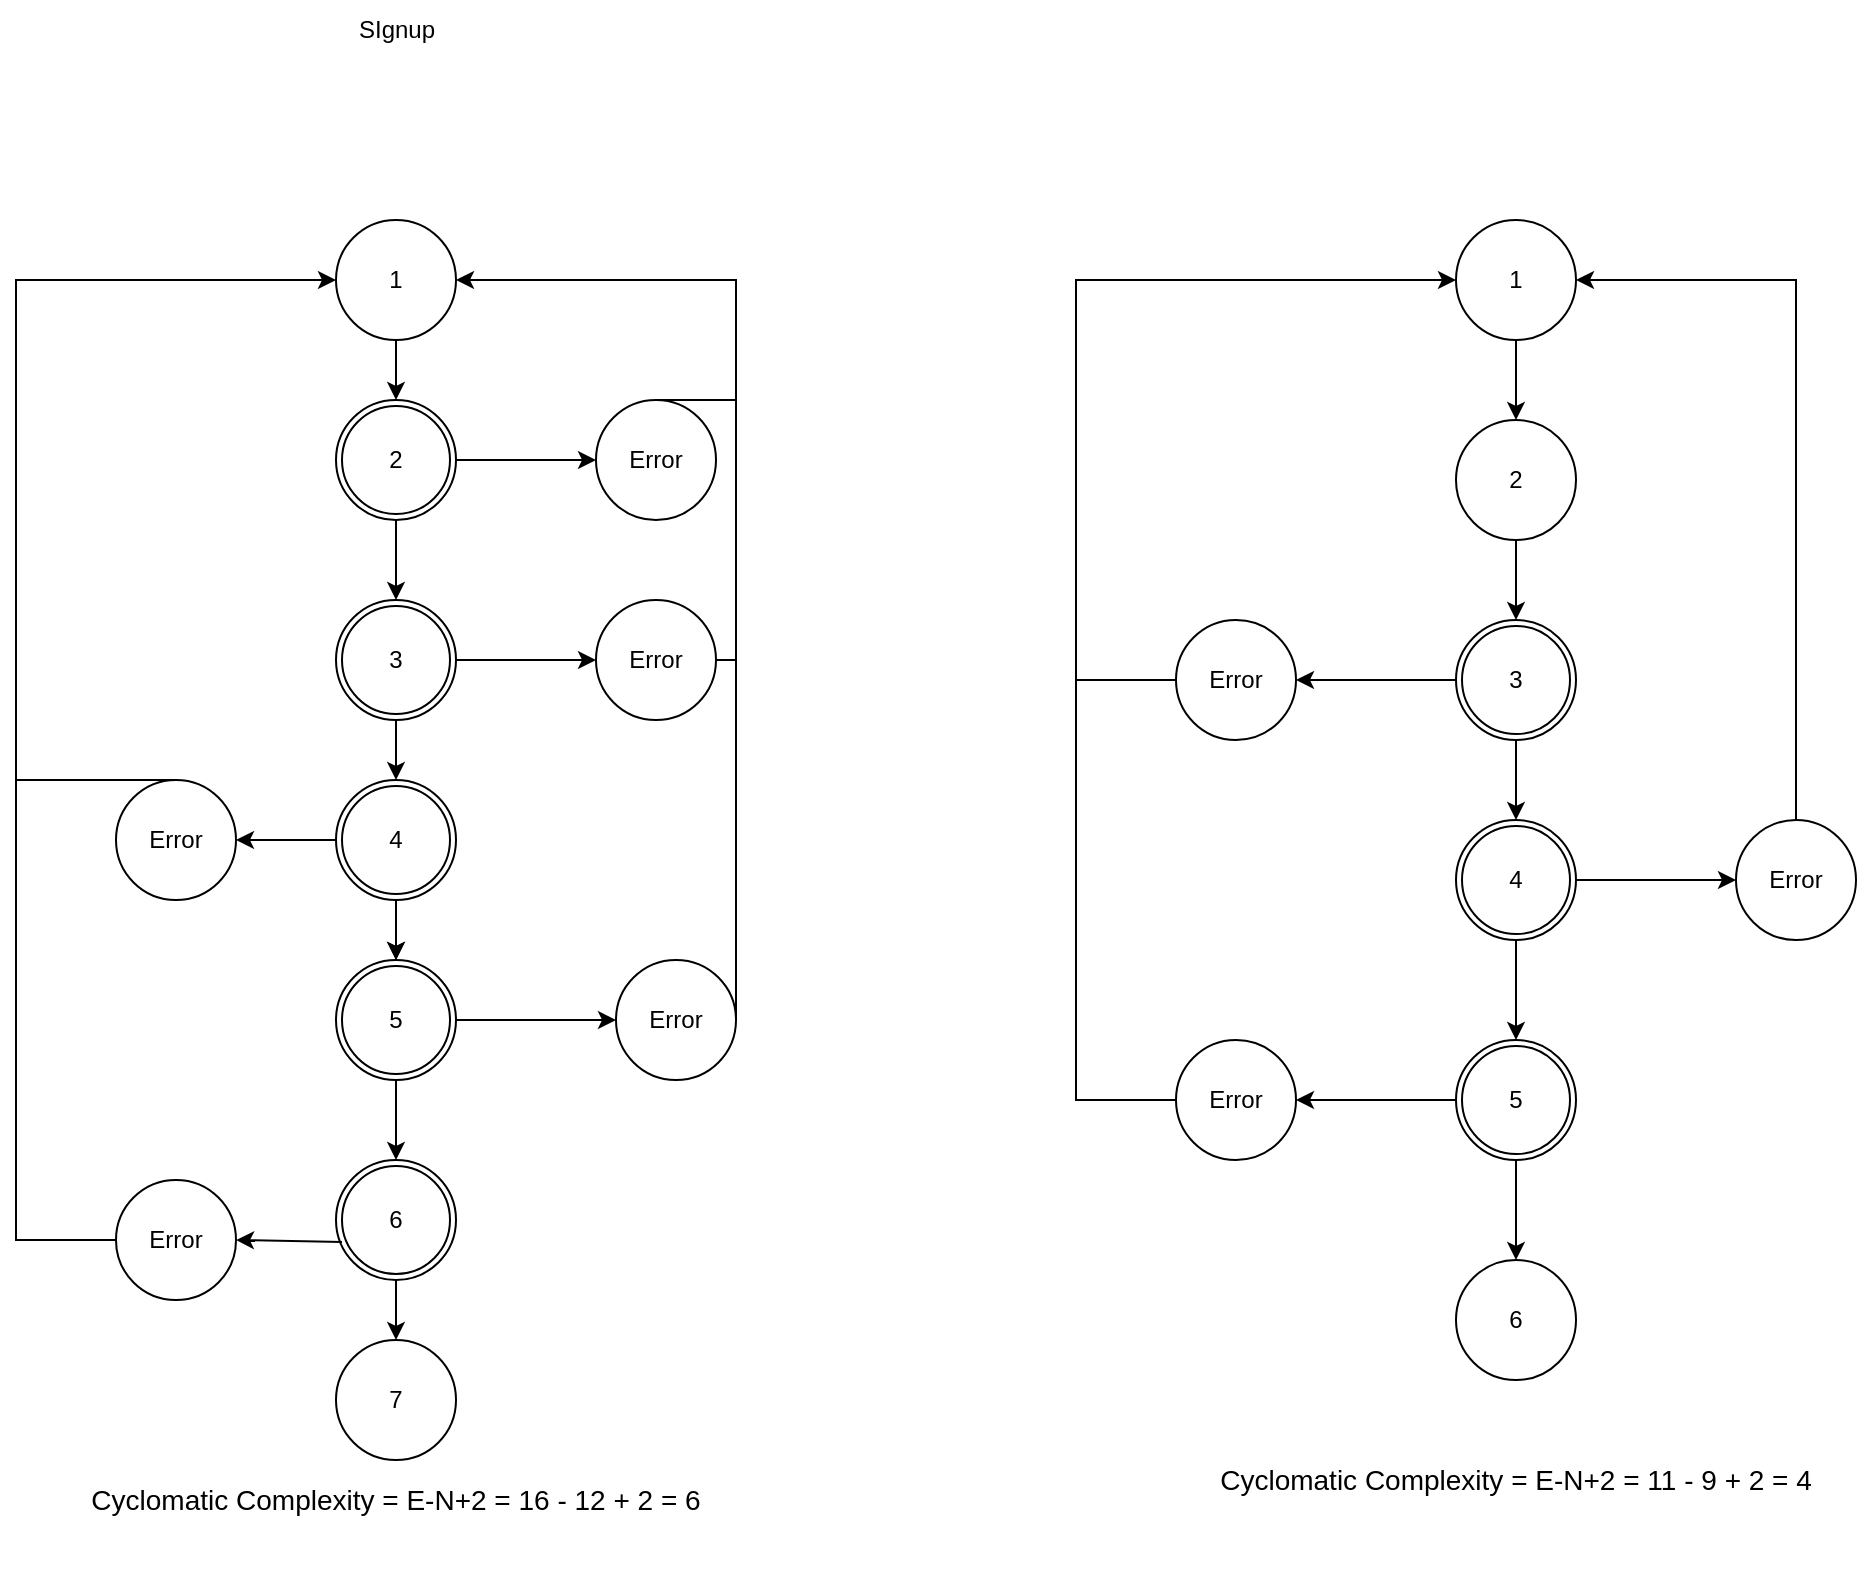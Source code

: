 <mxfile version="22.0.2" type="device">
  <diagram name="Page-1" id="ihTooSud3NQggDdMCwnb">
    <mxGraphModel dx="483" dy="1726" grid="1" gridSize="10" guides="1" tooltips="1" connect="1" arrows="1" fold="1" page="1" pageScale="1" pageWidth="850" pageHeight="1100" math="0" shadow="0">
      <root>
        <mxCell id="0" />
        <mxCell id="1" parent="0" />
        <mxCell id="frea24F9QvYRNCKMoMM--1" value="1" style="ellipse;whiteSpace=wrap;html=1;aspect=fixed;" vertex="1" parent="1">
          <mxGeometry x="200" y="50" width="60" height="60" as="geometry" />
        </mxCell>
        <mxCell id="frea24F9QvYRNCKMoMM--2" value="2" style="ellipse;shape=doubleEllipse;margin=3;whiteSpace=wrap;html=1;align=center;" vertex="1" parent="1">
          <mxGeometry x="200" y="140" width="60" height="60" as="geometry" />
        </mxCell>
        <mxCell id="frea24F9QvYRNCKMoMM--3" value="Error" style="ellipse;whiteSpace=wrap;html=1;aspect=fixed;" vertex="1" parent="1">
          <mxGeometry x="330" y="140" width="60" height="60" as="geometry" />
        </mxCell>
        <mxCell id="frea24F9QvYRNCKMoMM--4" value="3" style="ellipse;shape=doubleEllipse;margin=3;whiteSpace=wrap;html=1;align=center;" vertex="1" parent="1">
          <mxGeometry x="200" y="240" width="60" height="60" as="geometry" />
        </mxCell>
        <mxCell id="frea24F9QvYRNCKMoMM--5" value="Error" style="ellipse;whiteSpace=wrap;html=1;aspect=fixed;" vertex="1" parent="1">
          <mxGeometry x="330" y="240" width="60" height="60" as="geometry" />
        </mxCell>
        <mxCell id="frea24F9QvYRNCKMoMM--22" value="" style="edgeStyle=orthogonalEdgeStyle;rounded=0;orthogonalLoop=1;jettySize=auto;html=1;" edge="1" parent="1" source="frea24F9QvYRNCKMoMM--6" target="frea24F9QvYRNCKMoMM--8">
          <mxGeometry relative="1" as="geometry" />
        </mxCell>
        <mxCell id="frea24F9QvYRNCKMoMM--6" value="4" style="ellipse;shape=doubleEllipse;margin=3;whiteSpace=wrap;html=1;align=center;" vertex="1" parent="1">
          <mxGeometry x="200" y="330" width="60" height="60" as="geometry" />
        </mxCell>
        <mxCell id="frea24F9QvYRNCKMoMM--7" value="Error" style="ellipse;whiteSpace=wrap;html=1;aspect=fixed;" vertex="1" parent="1">
          <mxGeometry x="90" y="330" width="60" height="60" as="geometry" />
        </mxCell>
        <mxCell id="frea24F9QvYRNCKMoMM--8" value="5" style="ellipse;shape=doubleEllipse;margin=3;whiteSpace=wrap;html=1;align=center;" vertex="1" parent="1">
          <mxGeometry x="200" y="420" width="60" height="60" as="geometry" />
        </mxCell>
        <mxCell id="frea24F9QvYRNCKMoMM--9" value="Error" style="ellipse;whiteSpace=wrap;html=1;aspect=fixed;" vertex="1" parent="1">
          <mxGeometry x="340" y="420" width="60" height="60" as="geometry" />
        </mxCell>
        <mxCell id="frea24F9QvYRNCKMoMM--10" value="6" style="ellipse;shape=doubleEllipse;margin=3;whiteSpace=wrap;html=1;align=center;" vertex="1" parent="1">
          <mxGeometry x="200" y="520" width="60" height="60" as="geometry" />
        </mxCell>
        <mxCell id="frea24F9QvYRNCKMoMM--11" value="Error" style="ellipse;whiteSpace=wrap;html=1;aspect=fixed;" vertex="1" parent="1">
          <mxGeometry x="90" y="530" width="60" height="60" as="geometry" />
        </mxCell>
        <mxCell id="frea24F9QvYRNCKMoMM--13" value="7" style="ellipse;whiteSpace=wrap;html=1;aspect=fixed;" vertex="1" parent="1">
          <mxGeometry x="200" y="610" width="60" height="60" as="geometry" />
        </mxCell>
        <mxCell id="frea24F9QvYRNCKMoMM--14" value="" style="endArrow=classic;html=1;rounded=0;exitX=0.5;exitY=1;exitDx=0;exitDy=0;entryX=0.5;entryY=0;entryDx=0;entryDy=0;" edge="1" parent="1" source="frea24F9QvYRNCKMoMM--1" target="frea24F9QvYRNCKMoMM--2">
          <mxGeometry width="50" height="50" relative="1" as="geometry">
            <mxPoint x="190" y="300" as="sourcePoint" />
            <mxPoint x="240" y="250" as="targetPoint" />
          </mxGeometry>
        </mxCell>
        <mxCell id="frea24F9QvYRNCKMoMM--15" value="" style="endArrow=classic;html=1;rounded=0;exitX=0.5;exitY=1;exitDx=0;exitDy=0;entryX=0.5;entryY=0;entryDx=0;entryDy=0;" edge="1" parent="1" source="frea24F9QvYRNCKMoMM--2" target="frea24F9QvYRNCKMoMM--4">
          <mxGeometry width="50" height="50" relative="1" as="geometry">
            <mxPoint x="240" y="120" as="sourcePoint" />
            <mxPoint x="240" y="150" as="targetPoint" />
          </mxGeometry>
        </mxCell>
        <mxCell id="frea24F9QvYRNCKMoMM--16" value="" style="endArrow=classic;html=1;rounded=0;exitX=0.5;exitY=1;exitDx=0;exitDy=0;entryX=0.5;entryY=0;entryDx=0;entryDy=0;" edge="1" parent="1" source="frea24F9QvYRNCKMoMM--4" target="frea24F9QvYRNCKMoMM--6">
          <mxGeometry width="50" height="50" relative="1" as="geometry">
            <mxPoint x="240" y="210" as="sourcePoint" />
            <mxPoint x="240" y="250" as="targetPoint" />
          </mxGeometry>
        </mxCell>
        <mxCell id="frea24F9QvYRNCKMoMM--17" value="" style="endArrow=classic;html=1;rounded=0;exitX=0.5;exitY=1;exitDx=0;exitDy=0;entryX=0.5;entryY=0;entryDx=0;entryDy=0;" edge="1" parent="1" source="frea24F9QvYRNCKMoMM--6" target="frea24F9QvYRNCKMoMM--8">
          <mxGeometry width="50" height="50" relative="1" as="geometry">
            <mxPoint x="240" y="310" as="sourcePoint" />
            <mxPoint x="240" y="340" as="targetPoint" />
          </mxGeometry>
        </mxCell>
        <mxCell id="frea24F9QvYRNCKMoMM--18" value="" style="endArrow=classic;html=1;rounded=0;exitX=0.5;exitY=1;exitDx=0;exitDy=0;entryX=0.5;entryY=0;entryDx=0;entryDy=0;" edge="1" parent="1" source="frea24F9QvYRNCKMoMM--8" target="frea24F9QvYRNCKMoMM--10">
          <mxGeometry width="50" height="50" relative="1" as="geometry">
            <mxPoint x="240" y="400" as="sourcePoint" />
            <mxPoint x="240" y="430" as="targetPoint" />
          </mxGeometry>
        </mxCell>
        <mxCell id="frea24F9QvYRNCKMoMM--19" value="" style="endArrow=classic;html=1;rounded=0;entryX=0.5;entryY=0;entryDx=0;entryDy=0;" edge="1" parent="1" target="frea24F9QvYRNCKMoMM--13">
          <mxGeometry width="50" height="50" relative="1" as="geometry">
            <mxPoint x="230" y="580" as="sourcePoint" />
            <mxPoint x="240" y="530" as="targetPoint" />
          </mxGeometry>
        </mxCell>
        <mxCell id="frea24F9QvYRNCKMoMM--20" value="" style="endArrow=classic;html=1;rounded=0;exitX=0.05;exitY=0.683;exitDx=0;exitDy=0;entryX=1;entryY=0.5;entryDx=0;entryDy=0;exitPerimeter=0;" edge="1" parent="1" source="frea24F9QvYRNCKMoMM--10" target="frea24F9QvYRNCKMoMM--11">
          <mxGeometry width="50" height="50" relative="1" as="geometry">
            <mxPoint x="240" y="490" as="sourcePoint" />
            <mxPoint x="240" y="530" as="targetPoint" />
          </mxGeometry>
        </mxCell>
        <mxCell id="frea24F9QvYRNCKMoMM--21" value="" style="endArrow=classic;html=1;rounded=0;exitX=0;exitY=0.5;exitDx=0;exitDy=0;entryX=1;entryY=0.5;entryDx=0;entryDy=0;" edge="1" parent="1" source="frea24F9QvYRNCKMoMM--6" target="frea24F9QvYRNCKMoMM--7">
          <mxGeometry width="50" height="50" relative="1" as="geometry">
            <mxPoint x="240" y="400" as="sourcePoint" />
            <mxPoint x="240" y="430" as="targetPoint" />
          </mxGeometry>
        </mxCell>
        <mxCell id="frea24F9QvYRNCKMoMM--23" value="" style="endArrow=classic;html=1;rounded=0;exitX=1;exitY=0.5;exitDx=0;exitDy=0;entryX=0;entryY=0.5;entryDx=0;entryDy=0;" edge="1" parent="1" source="frea24F9QvYRNCKMoMM--2" target="frea24F9QvYRNCKMoMM--3">
          <mxGeometry width="50" height="50" relative="1" as="geometry">
            <mxPoint x="240" y="210" as="sourcePoint" />
            <mxPoint x="240" y="250" as="targetPoint" />
          </mxGeometry>
        </mxCell>
        <mxCell id="frea24F9QvYRNCKMoMM--24" value="" style="endArrow=classic;html=1;rounded=0;exitX=1;exitY=0.5;exitDx=0;exitDy=0;entryX=0;entryY=0.5;entryDx=0;entryDy=0;" edge="1" parent="1" source="frea24F9QvYRNCKMoMM--4" target="frea24F9QvYRNCKMoMM--5">
          <mxGeometry width="50" height="50" relative="1" as="geometry">
            <mxPoint x="270" y="180" as="sourcePoint" />
            <mxPoint x="340" y="180" as="targetPoint" />
          </mxGeometry>
        </mxCell>
        <mxCell id="frea24F9QvYRNCKMoMM--25" value="" style="endArrow=classic;html=1;rounded=0;exitX=1;exitY=0.5;exitDx=0;exitDy=0;entryX=0;entryY=0.5;entryDx=0;entryDy=0;" edge="1" parent="1" source="frea24F9QvYRNCKMoMM--8" target="frea24F9QvYRNCKMoMM--9">
          <mxGeometry width="50" height="50" relative="1" as="geometry">
            <mxPoint x="270" y="280" as="sourcePoint" />
            <mxPoint x="340" y="280" as="targetPoint" />
          </mxGeometry>
        </mxCell>
        <mxCell id="frea24F9QvYRNCKMoMM--26" value="" style="endArrow=classic;html=1;rounded=0;exitX=0.5;exitY=0;exitDx=0;exitDy=0;entryX=0;entryY=0.5;entryDx=0;entryDy=0;" edge="1" parent="1" source="frea24F9QvYRNCKMoMM--7" target="frea24F9QvYRNCKMoMM--1">
          <mxGeometry width="50" height="50" relative="1" as="geometry">
            <mxPoint x="190" y="310" as="sourcePoint" />
            <mxPoint x="240" y="260" as="targetPoint" />
            <Array as="points">
              <mxPoint x="40" y="330" />
              <mxPoint x="40" y="230" />
              <mxPoint x="40" y="80" />
            </Array>
          </mxGeometry>
        </mxCell>
        <mxCell id="frea24F9QvYRNCKMoMM--27" value="" style="endArrow=classic;html=1;rounded=0;entryX=1;entryY=0.5;entryDx=0;entryDy=0;exitX=0.5;exitY=0;exitDx=0;exitDy=0;" edge="1" parent="1" source="frea24F9QvYRNCKMoMM--3" target="frea24F9QvYRNCKMoMM--1">
          <mxGeometry width="50" height="50" relative="1" as="geometry">
            <mxPoint x="190" y="320" as="sourcePoint" />
            <mxPoint x="240" y="270" as="targetPoint" />
            <Array as="points">
              <mxPoint x="400" y="140" />
              <mxPoint x="400" y="80" />
            </Array>
          </mxGeometry>
        </mxCell>
        <mxCell id="frea24F9QvYRNCKMoMM--28" value="" style="endArrow=none;html=1;rounded=0;exitX=1;exitY=0.5;exitDx=0;exitDy=0;" edge="1" parent="1" source="frea24F9QvYRNCKMoMM--5">
          <mxGeometry width="50" height="50" relative="1" as="geometry">
            <mxPoint x="190" y="320" as="sourcePoint" />
            <mxPoint x="400" y="140" as="targetPoint" />
            <Array as="points">
              <mxPoint x="400" y="270" />
            </Array>
          </mxGeometry>
        </mxCell>
        <mxCell id="frea24F9QvYRNCKMoMM--30" value="" style="endArrow=none;html=1;rounded=0;exitX=1;exitY=0.5;exitDx=0;exitDy=0;" edge="1" parent="1" source="frea24F9QvYRNCKMoMM--9">
          <mxGeometry width="50" height="50" relative="1" as="geometry">
            <mxPoint x="400" y="280" as="sourcePoint" />
            <mxPoint x="400" y="270" as="targetPoint" />
            <Array as="points" />
          </mxGeometry>
        </mxCell>
        <mxCell id="frea24F9QvYRNCKMoMM--31" value="" style="endArrow=none;html=1;rounded=0;exitX=0;exitY=0.5;exitDx=0;exitDy=0;" edge="1" parent="1" source="frea24F9QvYRNCKMoMM--11">
          <mxGeometry width="50" height="50" relative="1" as="geometry">
            <mxPoint x="190" y="430" as="sourcePoint" />
            <mxPoint x="40" y="330" as="targetPoint" />
            <Array as="points">
              <mxPoint x="40" y="560" />
            </Array>
          </mxGeometry>
        </mxCell>
        <mxCell id="frea24F9QvYRNCKMoMM--32" value="&lt;font style=&quot;font-size: 14px;&quot;&gt;Cyclomatic Complexity = E-N+2 = 16 - 12 + 2 = 6&lt;/font&gt;" style="text;html=1;strokeColor=none;fillColor=none;align=center;verticalAlign=middle;whiteSpace=wrap;rounded=0;" vertex="1" parent="1">
          <mxGeometry x="75" y="650" width="310" height="80" as="geometry" />
        </mxCell>
        <mxCell id="frea24F9QvYRNCKMoMM--33" value="1" style="ellipse;whiteSpace=wrap;html=1;aspect=fixed;" vertex="1" parent="1">
          <mxGeometry x="760" y="50" width="60" height="60" as="geometry" />
        </mxCell>
        <mxCell id="frea24F9QvYRNCKMoMM--35" value="" style="endArrow=classic;html=1;rounded=0;exitX=0.5;exitY=1;exitDx=0;exitDy=0;entryX=0.5;entryY=0;entryDx=0;entryDy=0;" edge="1" parent="1" source="frea24F9QvYRNCKMoMM--37">
          <mxGeometry width="50" height="50" relative="1" as="geometry">
            <mxPoint x="750" y="300" as="sourcePoint" />
            <mxPoint x="790" y="190" as="targetPoint" />
          </mxGeometry>
        </mxCell>
        <mxCell id="frea24F9QvYRNCKMoMM--36" value="SIgnup" style="text;html=1;align=center;verticalAlign=middle;resizable=0;points=[];autosize=1;strokeColor=none;fillColor=none;" vertex="1" parent="1">
          <mxGeometry x="200" y="-60" width="60" height="30" as="geometry" />
        </mxCell>
        <mxCell id="frea24F9QvYRNCKMoMM--38" value="3" style="ellipse;shape=doubleEllipse;margin=3;whiteSpace=wrap;html=1;align=center;" vertex="1" parent="1">
          <mxGeometry x="760" y="250" width="60" height="60" as="geometry" />
        </mxCell>
        <mxCell id="frea24F9QvYRNCKMoMM--39" value="" style="endArrow=classic;html=1;rounded=0;exitX=0.5;exitY=1;exitDx=0;exitDy=0;entryX=0.5;entryY=0;entryDx=0;entryDy=0;" edge="1" parent="1" source="frea24F9QvYRNCKMoMM--33" target="frea24F9QvYRNCKMoMM--37">
          <mxGeometry width="50" height="50" relative="1" as="geometry">
            <mxPoint x="790" y="110" as="sourcePoint" />
            <mxPoint x="790" y="190" as="targetPoint" />
          </mxGeometry>
        </mxCell>
        <mxCell id="frea24F9QvYRNCKMoMM--37" value="2" style="ellipse;whiteSpace=wrap;html=1;aspect=fixed;" vertex="1" parent="1">
          <mxGeometry x="760" y="150" width="60" height="60" as="geometry" />
        </mxCell>
        <mxCell id="frea24F9QvYRNCKMoMM--40" value="4" style="ellipse;shape=doubleEllipse;margin=3;whiteSpace=wrap;html=1;align=center;" vertex="1" parent="1">
          <mxGeometry x="760" y="350" width="60" height="60" as="geometry" />
        </mxCell>
        <mxCell id="frea24F9QvYRNCKMoMM--41" value="5" style="ellipse;shape=doubleEllipse;margin=3;whiteSpace=wrap;html=1;align=center;" vertex="1" parent="1">
          <mxGeometry x="760" y="460" width="60" height="60" as="geometry" />
        </mxCell>
        <mxCell id="frea24F9QvYRNCKMoMM--42" value="Error" style="ellipse;whiteSpace=wrap;html=1;aspect=fixed;" vertex="1" parent="1">
          <mxGeometry x="620" y="250" width="60" height="60" as="geometry" />
        </mxCell>
        <mxCell id="frea24F9QvYRNCKMoMM--43" value="Error" style="ellipse;whiteSpace=wrap;html=1;aspect=fixed;" vertex="1" parent="1">
          <mxGeometry x="900" y="350" width="60" height="60" as="geometry" />
        </mxCell>
        <mxCell id="frea24F9QvYRNCKMoMM--44" value="Error" style="ellipse;whiteSpace=wrap;html=1;aspect=fixed;" vertex="1" parent="1">
          <mxGeometry x="620" y="460" width="60" height="60" as="geometry" />
        </mxCell>
        <mxCell id="frea24F9QvYRNCKMoMM--45" value="" style="endArrow=classic;html=1;rounded=0;entryX=0.5;entryY=0;entryDx=0;entryDy=0;" edge="1" parent="1" target="frea24F9QvYRNCKMoMM--38">
          <mxGeometry width="50" height="50" relative="1" as="geometry">
            <mxPoint x="790" y="210" as="sourcePoint" />
            <mxPoint x="800" y="160" as="targetPoint" />
          </mxGeometry>
        </mxCell>
        <mxCell id="frea24F9QvYRNCKMoMM--46" value="" style="endArrow=classic;html=1;rounded=0;entryX=0.5;entryY=0;entryDx=0;entryDy=0;exitX=0.5;exitY=1;exitDx=0;exitDy=0;" edge="1" parent="1" source="frea24F9QvYRNCKMoMM--38" target="frea24F9QvYRNCKMoMM--40">
          <mxGeometry width="50" height="50" relative="1" as="geometry">
            <mxPoint x="800" y="220" as="sourcePoint" />
            <mxPoint x="800" y="260" as="targetPoint" />
          </mxGeometry>
        </mxCell>
        <mxCell id="frea24F9QvYRNCKMoMM--47" value="" style="endArrow=classic;html=1;rounded=0;entryX=0.5;entryY=0;entryDx=0;entryDy=0;exitX=0.5;exitY=1;exitDx=0;exitDy=0;" edge="1" parent="1" source="frea24F9QvYRNCKMoMM--40" target="frea24F9QvYRNCKMoMM--41">
          <mxGeometry width="50" height="50" relative="1" as="geometry">
            <mxPoint x="800" y="320" as="sourcePoint" />
            <mxPoint x="800" y="360" as="targetPoint" />
          </mxGeometry>
        </mxCell>
        <mxCell id="frea24F9QvYRNCKMoMM--48" value="" style="endArrow=classic;html=1;rounded=0;entryX=0;entryY=0.5;entryDx=0;entryDy=0;exitX=1;exitY=0.5;exitDx=0;exitDy=0;" edge="1" parent="1" source="frea24F9QvYRNCKMoMM--40" target="frea24F9QvYRNCKMoMM--43">
          <mxGeometry width="50" height="50" relative="1" as="geometry">
            <mxPoint x="800" y="420" as="sourcePoint" />
            <mxPoint x="800" y="470" as="targetPoint" />
          </mxGeometry>
        </mxCell>
        <mxCell id="frea24F9QvYRNCKMoMM--49" value="" style="endArrow=classic;html=1;rounded=0;entryX=1;entryY=0.5;entryDx=0;entryDy=0;exitX=0;exitY=0.5;exitDx=0;exitDy=0;" edge="1" parent="1" source="frea24F9QvYRNCKMoMM--41" target="frea24F9QvYRNCKMoMM--44">
          <mxGeometry width="50" height="50" relative="1" as="geometry">
            <mxPoint x="830" y="390" as="sourcePoint" />
            <mxPoint x="910" y="390" as="targetPoint" />
          </mxGeometry>
        </mxCell>
        <mxCell id="frea24F9QvYRNCKMoMM--50" value="" style="endArrow=classic;html=1;rounded=0;entryX=1;entryY=0.5;entryDx=0;entryDy=0;exitX=0;exitY=0.5;exitDx=0;exitDy=0;" edge="1" parent="1" source="frea24F9QvYRNCKMoMM--38" target="frea24F9QvYRNCKMoMM--42">
          <mxGeometry width="50" height="50" relative="1" as="geometry">
            <mxPoint x="770" y="500" as="sourcePoint" />
            <mxPoint x="690" y="500" as="targetPoint" />
          </mxGeometry>
        </mxCell>
        <mxCell id="frea24F9QvYRNCKMoMM--51" value="" style="endArrow=classic;html=1;rounded=0;entryX=0;entryY=0.5;entryDx=0;entryDy=0;exitX=0;exitY=0.5;exitDx=0;exitDy=0;" edge="1" parent="1" source="frea24F9QvYRNCKMoMM--42" target="frea24F9QvYRNCKMoMM--33">
          <mxGeometry width="50" height="50" relative="1" as="geometry">
            <mxPoint x="770" y="290" as="sourcePoint" />
            <mxPoint x="690" y="290" as="targetPoint" />
            <Array as="points">
              <mxPoint x="570" y="280" />
              <mxPoint x="570" y="80" />
            </Array>
          </mxGeometry>
        </mxCell>
        <mxCell id="frea24F9QvYRNCKMoMM--52" value="" style="endArrow=classic;html=1;rounded=0;entryX=1;entryY=0.5;entryDx=0;entryDy=0;exitX=0.5;exitY=0;exitDx=0;exitDy=0;" edge="1" parent="1" source="frea24F9QvYRNCKMoMM--43" target="frea24F9QvYRNCKMoMM--33">
          <mxGeometry width="50" height="50" relative="1" as="geometry">
            <mxPoint x="630" y="290" as="sourcePoint" />
            <mxPoint x="770" y="90" as="targetPoint" />
            <Array as="points">
              <mxPoint x="930" y="80" />
            </Array>
          </mxGeometry>
        </mxCell>
        <mxCell id="frea24F9QvYRNCKMoMM--53" value="" style="endArrow=none;html=1;rounded=0;exitX=0;exitY=0.5;exitDx=0;exitDy=0;" edge="1" parent="1" source="frea24F9QvYRNCKMoMM--44">
          <mxGeometry width="50" height="50" relative="1" as="geometry">
            <mxPoint x="760" y="330" as="sourcePoint" />
            <mxPoint x="570" y="280" as="targetPoint" />
            <Array as="points">
              <mxPoint x="570" y="490" />
            </Array>
          </mxGeometry>
        </mxCell>
        <mxCell id="frea24F9QvYRNCKMoMM--54" value="6" style="ellipse;whiteSpace=wrap;html=1;aspect=fixed;" vertex="1" parent="1">
          <mxGeometry x="760" y="570" width="60" height="60" as="geometry" />
        </mxCell>
        <mxCell id="frea24F9QvYRNCKMoMM--55" value="" style="endArrow=classic;html=1;rounded=0;entryX=0.5;entryY=0;entryDx=0;entryDy=0;" edge="1" parent="1" target="frea24F9QvYRNCKMoMM--54">
          <mxGeometry width="50" height="50" relative="1" as="geometry">
            <mxPoint x="790" y="520" as="sourcePoint" />
            <mxPoint x="800" y="470" as="targetPoint" />
          </mxGeometry>
        </mxCell>
        <mxCell id="frea24F9QvYRNCKMoMM--56" value="&lt;font style=&quot;font-size: 14px;&quot;&gt;Cyclomatic Complexity = E-N+2 = 11 - 9 + 2 = 4&lt;/font&gt;" style="text;html=1;strokeColor=none;fillColor=none;align=center;verticalAlign=middle;whiteSpace=wrap;rounded=0;" vertex="1" parent="1">
          <mxGeometry x="635" y="640" width="310" height="80" as="geometry" />
        </mxCell>
      </root>
    </mxGraphModel>
  </diagram>
</mxfile>
